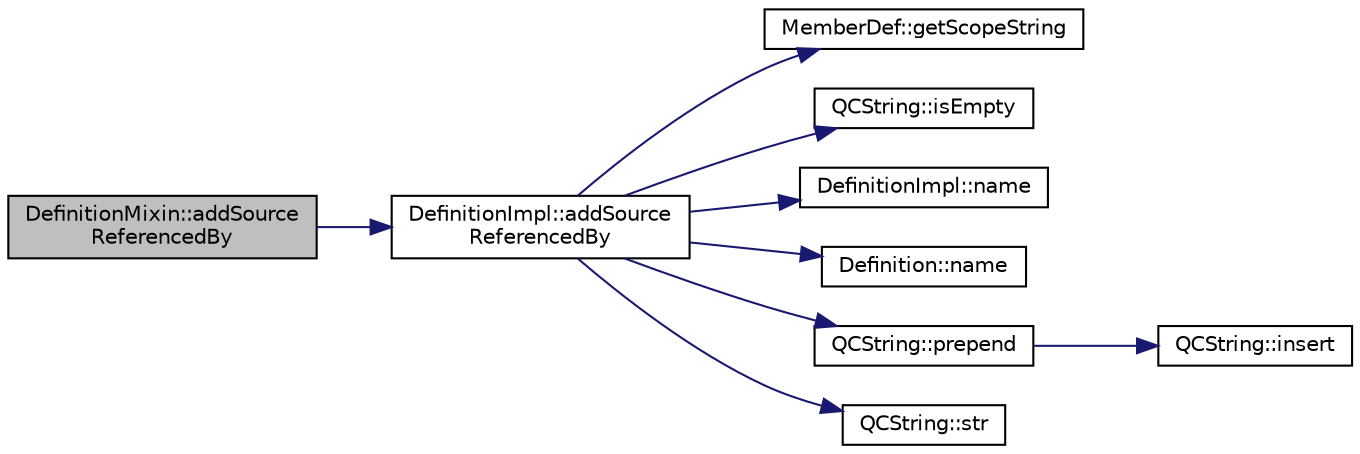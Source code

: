digraph "DefinitionMixin::addSourceReferencedBy"
{
 // LATEX_PDF_SIZE
  edge [fontname="Helvetica",fontsize="10",labelfontname="Helvetica",labelfontsize="10"];
  node [fontname="Helvetica",fontsize="10",shape=record];
  rankdir="LR";
  Node1 [label="DefinitionMixin::addSource\lReferencedBy",height=0.2,width=0.4,color="black", fillcolor="grey75", style="filled", fontcolor="black",tooltip=" "];
  Node1 -> Node2 [color="midnightblue",fontsize="10",style="solid",fontname="Helvetica"];
  Node2 [label="DefinitionImpl::addSource\lReferencedBy",height=0.2,width=0.4,color="black", fillcolor="white", style="filled",URL="$classDefinitionImpl.html#af7dfa00ad2049b82c7c812d5af7d64d2",tooltip=" "];
  Node2 -> Node3 [color="midnightblue",fontsize="10",style="solid",fontname="Helvetica"];
  Node3 [label="MemberDef::getScopeString",height=0.2,width=0.4,color="black", fillcolor="white", style="filled",URL="$classMemberDef.html#a68246f42d892a0cd4e1b5248d8f8f947",tooltip=" "];
  Node2 -> Node4 [color="midnightblue",fontsize="10",style="solid",fontname="Helvetica"];
  Node4 [label="QCString::isEmpty",height=0.2,width=0.4,color="black", fillcolor="white", style="filled",URL="$classQCString.html#a621c4090d69ad7d05ef8e5234376c3d8",tooltip=" "];
  Node2 -> Node5 [color="midnightblue",fontsize="10",style="solid",fontname="Helvetica"];
  Node5 [label="DefinitionImpl::name",height=0.2,width=0.4,color="black", fillcolor="white", style="filled",URL="$classDefinitionImpl.html#a74ef9c81f02bb1ffaf62ba31239750c4",tooltip=" "];
  Node2 -> Node6 [color="midnightblue",fontsize="10",style="solid",fontname="Helvetica"];
  Node6 [label="Definition::name",height=0.2,width=0.4,color="black", fillcolor="white", style="filled",URL="$classDefinition.html#a9374fedd7f64fea7e0e164302d1a9e61",tooltip=" "];
  Node2 -> Node7 [color="midnightblue",fontsize="10",style="solid",fontname="Helvetica"];
  Node7 [label="QCString::prepend",height=0.2,width=0.4,color="black", fillcolor="white", style="filled",URL="$classQCString.html#a0a6a8fe99e596b149ee15138fa8dcf0c",tooltip=" "];
  Node7 -> Node8 [color="midnightblue",fontsize="10",style="solid",fontname="Helvetica"];
  Node8 [label="QCString::insert",height=0.2,width=0.4,color="black", fillcolor="white", style="filled",URL="$classQCString.html#ae4e7678c93bacb8b7806597a8520ca54",tooltip=" "];
  Node2 -> Node9 [color="midnightblue",fontsize="10",style="solid",fontname="Helvetica"];
  Node9 [label="QCString::str",height=0.2,width=0.4,color="black", fillcolor="white", style="filled",URL="$classQCString.html#a9824b07232eea418ab3b3e7dc3178eec",tooltip=" "];
}
